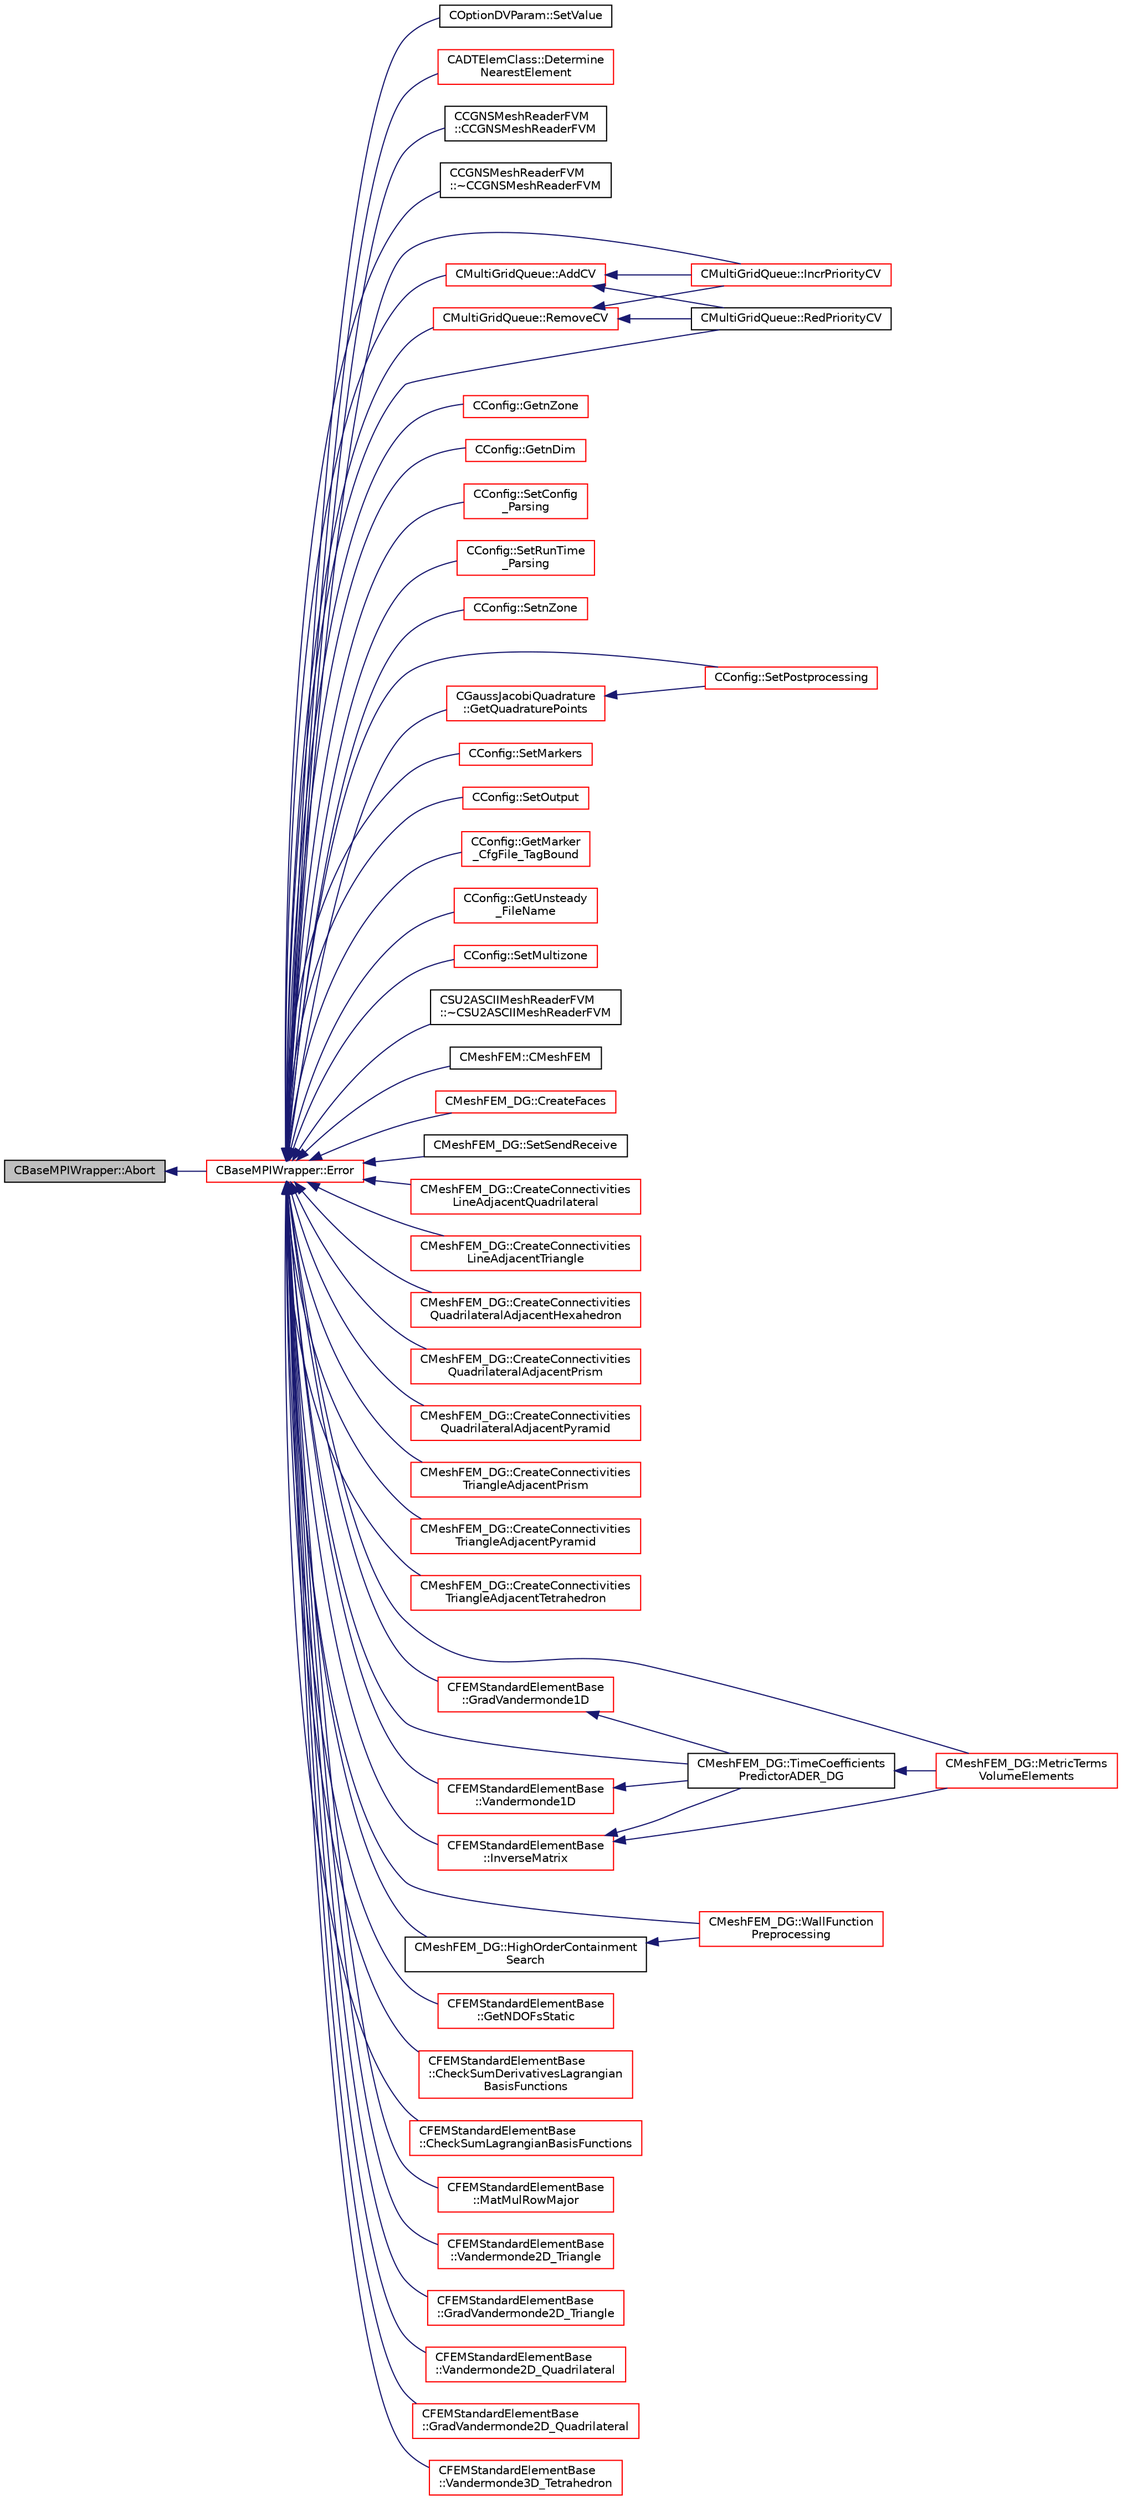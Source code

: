 digraph "CBaseMPIWrapper::Abort"
{
  edge [fontname="Helvetica",fontsize="10",labelfontname="Helvetica",labelfontsize="10"];
  node [fontname="Helvetica",fontsize="10",shape=record];
  rankdir="LR";
  Node1 [label="CBaseMPIWrapper::Abort",height=0.2,width=0.4,color="black", fillcolor="grey75", style="filled", fontcolor="black"];
  Node1 -> Node2 [dir="back",color="midnightblue",fontsize="10",style="solid",fontname="Helvetica"];
  Node2 [label="CBaseMPIWrapper::Error",height=0.2,width=0.4,color="red", fillcolor="white", style="filled",URL="$class_c_base_m_p_i_wrapper.html#a04457c47629bda56704e6a8804833eeb"];
  Node2 -> Node3 [dir="back",color="midnightblue",fontsize="10",style="solid",fontname="Helvetica"];
  Node3 [label="COptionDVParam::SetValue",height=0.2,width=0.4,color="black", fillcolor="white", style="filled",URL="$class_c_option_d_v_param.html#acda300051e2111265ed29d60417715e6"];
  Node2 -> Node4 [dir="back",color="midnightblue",fontsize="10",style="solid",fontname="Helvetica"];
  Node4 [label="CADTElemClass::Determine\lNearestElement",height=0.2,width=0.4,color="red", fillcolor="white", style="filled",URL="$class_c_a_d_t_elem_class.html#ae928a2f7267606715b1ca09c1b80c287",tooltip="Function, which determines the nearest element in the ADT for the given coordinate. "];
  Node2 -> Node7 [dir="back",color="midnightblue",fontsize="10",style="solid",fontname="Helvetica"];
  Node7 [label="CCGNSMeshReaderFVM\l::CCGNSMeshReaderFVM",height=0.2,width=0.4,color="black", fillcolor="white", style="filled",URL="$class_c_c_g_n_s_mesh_reader_f_v_m.html#ab8c469095116f9b8a86a57d7e8024365",tooltip="Constructor of the CCGNSMeshReaderFVM class. "];
  Node2 -> Node8 [dir="back",color="midnightblue",fontsize="10",style="solid",fontname="Helvetica"];
  Node8 [label="CCGNSMeshReaderFVM\l::~CCGNSMeshReaderFVM",height=0.2,width=0.4,color="black", fillcolor="white", style="filled",URL="$class_c_c_g_n_s_mesh_reader_f_v_m.html#ad13465cb3781f7d99c3f55289cd0ec1b",tooltip="Destructor of the CCGNSMeshReaderFVM class. "];
  Node2 -> Node9 [dir="back",color="midnightblue",fontsize="10",style="solid",fontname="Helvetica"];
  Node9 [label="CMultiGridQueue::AddCV",height=0.2,width=0.4,color="red", fillcolor="white", style="filled",URL="$class_c_multi_grid_queue.html#aa6923c4c0cf472a78b2a1362f71c6b78",tooltip="Add a new CV to the list. "];
  Node9 -> Node11 [dir="back",color="midnightblue",fontsize="10",style="solid",fontname="Helvetica"];
  Node11 [label="CMultiGridQueue::IncrPriorityCV",height=0.2,width=0.4,color="red", fillcolor="white", style="filled",URL="$class_c_multi_grid_queue.html#ab0d5fdd640dcf60a90b1295cf0c0c0fb",tooltip="Increase the priority of the CV. "];
  Node9 -> Node13 [dir="back",color="midnightblue",fontsize="10",style="solid",fontname="Helvetica"];
  Node13 [label="CMultiGridQueue::RedPriorityCV",height=0.2,width=0.4,color="black", fillcolor="white", style="filled",URL="$class_c_multi_grid_queue.html#a853f0da5503dfd8c4512d16f07988792",tooltip="Increase the priority of the CV. "];
  Node2 -> Node14 [dir="back",color="midnightblue",fontsize="10",style="solid",fontname="Helvetica"];
  Node14 [label="CMultiGridQueue::RemoveCV",height=0.2,width=0.4,color="red", fillcolor="white", style="filled",URL="$class_c_multi_grid_queue.html#a38a4fa02cd45699eedc90d8dbb5aee30",tooltip="Remove a CV from the list. "];
  Node14 -> Node11 [dir="back",color="midnightblue",fontsize="10",style="solid",fontname="Helvetica"];
  Node14 -> Node13 [dir="back",color="midnightblue",fontsize="10",style="solid",fontname="Helvetica"];
  Node2 -> Node11 [dir="back",color="midnightblue",fontsize="10",style="solid",fontname="Helvetica"];
  Node2 -> Node13 [dir="back",color="midnightblue",fontsize="10",style="solid",fontname="Helvetica"];
  Node2 -> Node15 [dir="back",color="midnightblue",fontsize="10",style="solid",fontname="Helvetica"];
  Node15 [label="CConfig::GetnZone",height=0.2,width=0.4,color="red", fillcolor="white", style="filled",URL="$class_c_config.html#a33f1af516d14a4d3815b577c37398773",tooltip="Gets the number of zones in the mesh file. "];
  Node2 -> Node58 [dir="back",color="midnightblue",fontsize="10",style="solid",fontname="Helvetica"];
  Node58 [label="CConfig::GetnDim",height=0.2,width=0.4,color="red", fillcolor="white", style="filled",URL="$class_c_config.html#a3319ba2443ebe1c18080d12a8e751083",tooltip="Gets the number of dimensions in the mesh file. "];
  Node2 -> Node60 [dir="back",color="midnightblue",fontsize="10",style="solid",fontname="Helvetica"];
  Node60 [label="CConfig::SetConfig\l_Parsing",height=0.2,width=0.4,color="red", fillcolor="white", style="filled",URL="$class_c_config.html#ac5be1b494753c6b501194ce213ad38f2",tooltip="Set the config file parsing. "];
  Node2 -> Node62 [dir="back",color="midnightblue",fontsize="10",style="solid",fontname="Helvetica"];
  Node62 [label="CConfig::SetRunTime\l_Parsing",height=0.2,width=0.4,color="red", fillcolor="white", style="filled",URL="$class_c_config.html#a465360c75d8aad2e3977bfa6a584b775",tooltip="Set the config file parsing. "];
  Node2 -> Node64 [dir="back",color="midnightblue",fontsize="10",style="solid",fontname="Helvetica"];
  Node64 [label="CConfig::SetnZone",height=0.2,width=0.4,color="red", fillcolor="white", style="filled",URL="$class_c_config.html#a80b64ac9c3e6e2c8ef580c71ef3c491f"];
  Node2 -> Node65 [dir="back",color="midnightblue",fontsize="10",style="solid",fontname="Helvetica"];
  Node65 [label="CConfig::SetPostprocessing",height=0.2,width=0.4,color="red", fillcolor="white", style="filled",URL="$class_c_config.html#aa4e0ba3c44738bd4b71e0f86f912153f",tooltip="Config file postprocessing. "];
  Node2 -> Node66 [dir="back",color="midnightblue",fontsize="10",style="solid",fontname="Helvetica"];
  Node66 [label="CConfig::SetMarkers",height=0.2,width=0.4,color="red", fillcolor="white", style="filled",URL="$class_c_config.html#ab4c8379a04ad5559427ae0f845fb298d",tooltip="Config file markers processing. "];
  Node2 -> Node67 [dir="back",color="midnightblue",fontsize="10",style="solid",fontname="Helvetica"];
  Node67 [label="CConfig::SetOutput",height=0.2,width=0.4,color="red", fillcolor="white", style="filled",URL="$class_c_config.html#af17a0fd478fe6f9999e539b0ee933c08",tooltip="Config file output. "];
  Node2 -> Node68 [dir="back",color="midnightblue",fontsize="10",style="solid",fontname="Helvetica"];
  Node68 [label="CConfig::GetMarker\l_CfgFile_TagBound",height=0.2,width=0.4,color="red", fillcolor="white", style="filled",URL="$class_c_config.html#afbe63631fc63185ae5ce6b8caf8ce580",tooltip="Get the index in the config information of the marker val_marker. "];
  Node2 -> Node80 [dir="back",color="midnightblue",fontsize="10",style="solid",fontname="Helvetica"];
  Node80 [label="CConfig::GetUnsteady\l_FileName",height=0.2,width=0.4,color="red", fillcolor="white", style="filled",URL="$class_c_config.html#a58c909cea24176adb2b2e9115fa6de7f",tooltip="Augment the input filename with the iteration number for an unsteady file. "];
  Node2 -> Node120 [dir="back",color="midnightblue",fontsize="10",style="solid",fontname="Helvetica"];
  Node120 [label="CConfig::SetMultizone",height=0.2,width=0.4,color="red", fillcolor="white", style="filled",URL="$class_c_config.html#af324a7309f26a81d9bc9025374b6b9eb",tooltip="Set multizone properties. "];
  Node2 -> Node122 [dir="back",color="midnightblue",fontsize="10",style="solid",fontname="Helvetica"];
  Node122 [label="CSU2ASCIIMeshReaderFVM\l::~CSU2ASCIIMeshReaderFVM",height=0.2,width=0.4,color="black", fillcolor="white", style="filled",URL="$class_c_s_u2_a_s_c_i_i_mesh_reader_f_v_m.html#a53663b997e06077ebead1beda733e497",tooltip="Destructor of the CSU2ASCIIMeshReaderFVM class. "];
  Node2 -> Node123 [dir="back",color="midnightblue",fontsize="10",style="solid",fontname="Helvetica"];
  Node123 [label="CGaussJacobiQuadrature\l::GetQuadraturePoints",height=0.2,width=0.4,color="red", fillcolor="white", style="filled",URL="$class_c_gauss_jacobi_quadrature.html#a0c778bb88ccb5b7bb7544afd4fbce14c",tooltip="Function, which serves as the API to compute the integration points and weights. "];
  Node123 -> Node65 [dir="back",color="midnightblue",fontsize="10",style="solid",fontname="Helvetica"];
  Node2 -> Node127 [dir="back",color="midnightblue",fontsize="10",style="solid",fontname="Helvetica"];
  Node127 [label="CMeshFEM::CMeshFEM",height=0.2,width=0.4,color="black", fillcolor="white", style="filled",URL="$class_c_mesh_f_e_m.html#ae74b12670fb49ad4d28836d9fc2aab8d",tooltip="Redistributes the grid over the ranks and creates the halo layer. "];
  Node2 -> Node128 [dir="back",color="midnightblue",fontsize="10",style="solid",fontname="Helvetica"];
  Node128 [label="CMeshFEM_DG::CreateFaces",height=0.2,width=0.4,color="red", fillcolor="white", style="filled",URL="$class_c_mesh_f_e_m___d_g.html#a1f627fc4d40b545b139486a83396874d",tooltip="Function to create the faces used in the DG formulation. "];
  Node2 -> Node131 [dir="back",color="midnightblue",fontsize="10",style="solid",fontname="Helvetica"];
  Node131 [label="CMeshFEM_DG::SetSendReceive",height=0.2,width=0.4,color="black", fillcolor="white", style="filled",URL="$class_c_mesh_f_e_m___d_g.html#adf8fcdf33a354af9a10af730fe9786bb",tooltip="Set the send receive boundaries of the grid. "];
  Node2 -> Node132 [dir="back",color="midnightblue",fontsize="10",style="solid",fontname="Helvetica"];
  Node132 [label="CMeshFEM_DG::CreateConnectivities\lLineAdjacentQuadrilateral",height=0.2,width=0.4,color="red", fillcolor="white", style="filled",URL="$class_c_mesh_f_e_m___d_g.html#a4fb3520f706f8d2ba60234d4f24135bf",tooltip="Function, which computes the correct sequence of the connectivities of a line adjacent to a quadrilat..."];
  Node2 -> Node134 [dir="back",color="midnightblue",fontsize="10",style="solid",fontname="Helvetica"];
  Node134 [label="CMeshFEM_DG::CreateConnectivities\lLineAdjacentTriangle",height=0.2,width=0.4,color="red", fillcolor="white", style="filled",URL="$class_c_mesh_f_e_m___d_g.html#acb7bab4b54a146f20ede3a9166fe588e",tooltip="Function, which computes the correct sequence of the connectivities of a line adjacent to a triangle..."];
  Node2 -> Node135 [dir="back",color="midnightblue",fontsize="10",style="solid",fontname="Helvetica"];
  Node135 [label="CMeshFEM_DG::CreateConnectivities\lQuadrilateralAdjacentHexahedron",height=0.2,width=0.4,color="red", fillcolor="white", style="filled",URL="$class_c_mesh_f_e_m___d_g.html#a5b2b65c1526c671a74628d035a2a3863",tooltip="Function, which computes the correct sequence of the connectivities of a quad adjacent to a hexahedro..."];
  Node2 -> Node136 [dir="back",color="midnightblue",fontsize="10",style="solid",fontname="Helvetica"];
  Node136 [label="CMeshFEM_DG::CreateConnectivities\lQuadrilateralAdjacentPrism",height=0.2,width=0.4,color="red", fillcolor="white", style="filled",URL="$class_c_mesh_f_e_m___d_g.html#a353e4cfb3864d403be8f516c07393b79",tooltip="Function, which computes the correct sequence of the connectivities of a quad adjacent to a prism..."];
  Node2 -> Node137 [dir="back",color="midnightblue",fontsize="10",style="solid",fontname="Helvetica"];
  Node137 [label="CMeshFEM_DG::CreateConnectivities\lQuadrilateralAdjacentPyramid",height=0.2,width=0.4,color="red", fillcolor="white", style="filled",URL="$class_c_mesh_f_e_m___d_g.html#a6d656891925b1c6b1b578f9c4182f75e",tooltip="Function, which computes the correct sequence of the connectivities of a quad adjacent to a pyramid..."];
  Node2 -> Node138 [dir="back",color="midnightblue",fontsize="10",style="solid",fontname="Helvetica"];
  Node138 [label="CMeshFEM_DG::CreateConnectivities\lTriangleAdjacentPrism",height=0.2,width=0.4,color="red", fillcolor="white", style="filled",URL="$class_c_mesh_f_e_m___d_g.html#ad79d1f1c8c2a00f6b0d15237e8b8a665",tooltip="Function, which computes the correct sequence of the connectivities of a triangle adjacent to a prism..."];
  Node2 -> Node139 [dir="back",color="midnightblue",fontsize="10",style="solid",fontname="Helvetica"];
  Node139 [label="CMeshFEM_DG::CreateConnectivities\lTriangleAdjacentPyramid",height=0.2,width=0.4,color="red", fillcolor="white", style="filled",URL="$class_c_mesh_f_e_m___d_g.html#a4d207fc760ca3407a7c591fc54de5a4e",tooltip="Function, which computes the correct sequence of the connectivities of a triangle adjacent to a pyram..."];
  Node2 -> Node140 [dir="back",color="midnightblue",fontsize="10",style="solid",fontname="Helvetica"];
  Node140 [label="CMeshFEM_DG::CreateConnectivities\lTriangleAdjacentTetrahedron",height=0.2,width=0.4,color="red", fillcolor="white", style="filled",URL="$class_c_mesh_f_e_m___d_g.html#ad4130d41eba1f6b79e85b61299634bd7",tooltip="Function, which computes the correct sequence of the connectivities of a triangle adjacent to a tetra..."];
  Node2 -> Node141 [dir="back",color="midnightblue",fontsize="10",style="solid",fontname="Helvetica"];
  Node141 [label="CMeshFEM_DG::MetricTerms\lVolumeElements",height=0.2,width=0.4,color="red", fillcolor="white", style="filled",URL="$class_c_mesh_f_e_m___d_g.html#a4f30fa4373463f802c8d6f685c837263",tooltip="Function, which computes the metric terms of the volume elements. "];
  Node2 -> Node142 [dir="back",color="midnightblue",fontsize="10",style="solid",fontname="Helvetica"];
  Node142 [label="CMeshFEM_DG::TimeCoefficients\lPredictorADER_DG",height=0.2,width=0.4,color="black", fillcolor="white", style="filled",URL="$class_c_mesh_f_e_m___d_g.html#a99d173245492ca71a355d4c40b40b306",tooltip="Function, which computes the time coefficients for the ADER-DG predictor step. "];
  Node142 -> Node141 [dir="back",color="midnightblue",fontsize="10",style="solid",fontname="Helvetica"];
  Node2 -> Node143 [dir="back",color="midnightblue",fontsize="10",style="solid",fontname="Helvetica"];
  Node143 [label="CMeshFEM_DG::WallFunction\lPreprocessing",height=0.2,width=0.4,color="red", fillcolor="white", style="filled",URL="$class_c_mesh_f_e_m___d_g.html#a098dcce939b1b802fc8946cbd4d9d0c6",tooltip="Function, which carries out the preprocessing tasks when wall functions are used. ..."];
  Node2 -> Node144 [dir="back",color="midnightblue",fontsize="10",style="solid",fontname="Helvetica"];
  Node144 [label="CMeshFEM_DG::HighOrderContainment\lSearch",height=0.2,width=0.4,color="black", fillcolor="white", style="filled",URL="$class_c_mesh_f_e_m___d_g.html#a7fcd9b661bfbb22f881d8d6800d92893",tooltip="Function, which computes the parametric coordinates of the given Cartesian coordinates inside the giv..."];
  Node144 -> Node143 [dir="back",color="midnightblue",fontsize="10",style="solid",fontname="Helvetica"];
  Node2 -> Node145 [dir="back",color="midnightblue",fontsize="10",style="solid",fontname="Helvetica"];
  Node145 [label="CFEMStandardElementBase\l::GetNDOFsStatic",height=0.2,width=0.4,color="red", fillcolor="white", style="filled",URL="$class_c_f_e_m_standard_element_base.html#ac05cd1b31850ad8744e60d83fc085395",tooltip="Static function, which makes available the number of DOFs for an element corresponding to the argumen..."];
  Node2 -> Node146 [dir="back",color="midnightblue",fontsize="10",style="solid",fontname="Helvetica"];
  Node146 [label="CFEMStandardElementBase\l::InverseMatrix",height=0.2,width=0.4,color="red", fillcolor="white", style="filled",URL="$class_c_f_e_m_standard_element_base.html#af353f709009424cbc2a120f9d86c5443",tooltip="Static function, which computes the inverse of the given square matrix. "];
  Node146 -> Node141 [dir="back",color="midnightblue",fontsize="10",style="solid",fontname="Helvetica"];
  Node146 -> Node142 [dir="back",color="midnightblue",fontsize="10",style="solid",fontname="Helvetica"];
  Node2 -> Node156 [dir="back",color="midnightblue",fontsize="10",style="solid",fontname="Helvetica"];
  Node156 [label="CFEMStandardElementBase\l::Vandermonde1D",height=0.2,width=0.4,color="red", fillcolor="white", style="filled",URL="$class_c_f_e_m_standard_element_base.html#a66717d7ff89218ed12c27e5014e3cf22",tooltip="Function, which computes the Vandermonde matrix for a standard 1D edge. "];
  Node156 -> Node142 [dir="back",color="midnightblue",fontsize="10",style="solid",fontname="Helvetica"];
  Node2 -> Node159 [dir="back",color="midnightblue",fontsize="10",style="solid",fontname="Helvetica"];
  Node159 [label="CFEMStandardElementBase\l::GradVandermonde1D",height=0.2,width=0.4,color="red", fillcolor="white", style="filled",URL="$class_c_f_e_m_standard_element_base.html#a34213421edd976bb6e16ed9e6781f06a",tooltip="Function, which computes the gradient of the Vandermonde matrix for a standard 1D edge..."];
  Node159 -> Node142 [dir="back",color="midnightblue",fontsize="10",style="solid",fontname="Helvetica"];
  Node2 -> Node160 [dir="back",color="midnightblue",fontsize="10",style="solid",fontname="Helvetica"];
  Node160 [label="CFEMStandardElementBase\l::CheckSumDerivativesLagrangian\lBasisFunctions",height=0.2,width=0.4,color="red", fillcolor="white", style="filled",URL="$class_c_f_e_m_standard_element_base.html#a6678f18399d16e04ad41a21f0f102248",tooltip="Function, which checks if the sum of the given derivatives of the Lagrangian interpolation functions ..."];
  Node2 -> Node162 [dir="back",color="midnightblue",fontsize="10",style="solid",fontname="Helvetica"];
  Node162 [label="CFEMStandardElementBase\l::CheckSumLagrangianBasisFunctions",height=0.2,width=0.4,color="red", fillcolor="white", style="filled",URL="$class_c_f_e_m_standard_element_base.html#a3cf5e836aba33c9d2bf088fed36d000b",tooltip="Function, which checks if the sum of the given Lagrangian interpolation functions is 1 in the points..."];
  Node2 -> Node163 [dir="back",color="midnightblue",fontsize="10",style="solid",fontname="Helvetica"];
  Node163 [label="CFEMStandardElementBase\l::MatMulRowMajor",height=0.2,width=0.4,color="red", fillcolor="white", style="filled",URL="$class_c_f_e_m_standard_element_base.html#a7125e7dfe720d068372e54aed46612d5",tooltip="Function, which carries out a matrix matrix multiplication to obtain data in points and stores the re..."];
  Node2 -> Node164 [dir="back",color="midnightblue",fontsize="10",style="solid",fontname="Helvetica"];
  Node164 [label="CFEMStandardElementBase\l::Vandermonde2D_Triangle",height=0.2,width=0.4,color="red", fillcolor="white", style="filled",URL="$class_c_f_e_m_standard_element_base.html#a575759433b33801396b3ed285a5c8b56",tooltip="Function, which computes the Vandermonde matrix for a standard triangle. "];
  Node2 -> Node165 [dir="back",color="midnightblue",fontsize="10",style="solid",fontname="Helvetica"];
  Node165 [label="CFEMStandardElementBase\l::GradVandermonde2D_Triangle",height=0.2,width=0.4,color="red", fillcolor="white", style="filled",URL="$class_c_f_e_m_standard_element_base.html#a0729a28972f87e2bd13b63941c88a8ac",tooltip="Function, which computes the gradients of the Vandermonde matrix for a standard triangle. "];
  Node2 -> Node166 [dir="back",color="midnightblue",fontsize="10",style="solid",fontname="Helvetica"];
  Node166 [label="CFEMStandardElementBase\l::Vandermonde2D_Quadrilateral",height=0.2,width=0.4,color="red", fillcolor="white", style="filled",URL="$class_c_f_e_m_standard_element_base.html#a6a417385af961d09fed22b896dc2c6ec",tooltip="Function, which computes the Vandermonde matrix for a standard quadrilateral. "];
  Node2 -> Node167 [dir="back",color="midnightblue",fontsize="10",style="solid",fontname="Helvetica"];
  Node167 [label="CFEMStandardElementBase\l::GradVandermonde2D_Quadrilateral",height=0.2,width=0.4,color="red", fillcolor="white", style="filled",URL="$class_c_f_e_m_standard_element_base.html#a91c4b9ebff6a2d9cf70494fa23dd612f",tooltip="Function, which computes the gradients of the Vandermonde matrix for a standard quadrilateral. "];
  Node2 -> Node168 [dir="back",color="midnightblue",fontsize="10",style="solid",fontname="Helvetica"];
  Node168 [label="CFEMStandardElementBase\l::Vandermonde3D_Tetrahedron",height=0.2,width=0.4,color="red", fillcolor="white", style="filled",URL="$class_c_f_e_m_standard_element_base.html#ac2f155b5affdcbb9a3b6ba942743e724",tooltip="Function, which computes the Vandermonde matrix for a standard tetrahedron. "];
}
